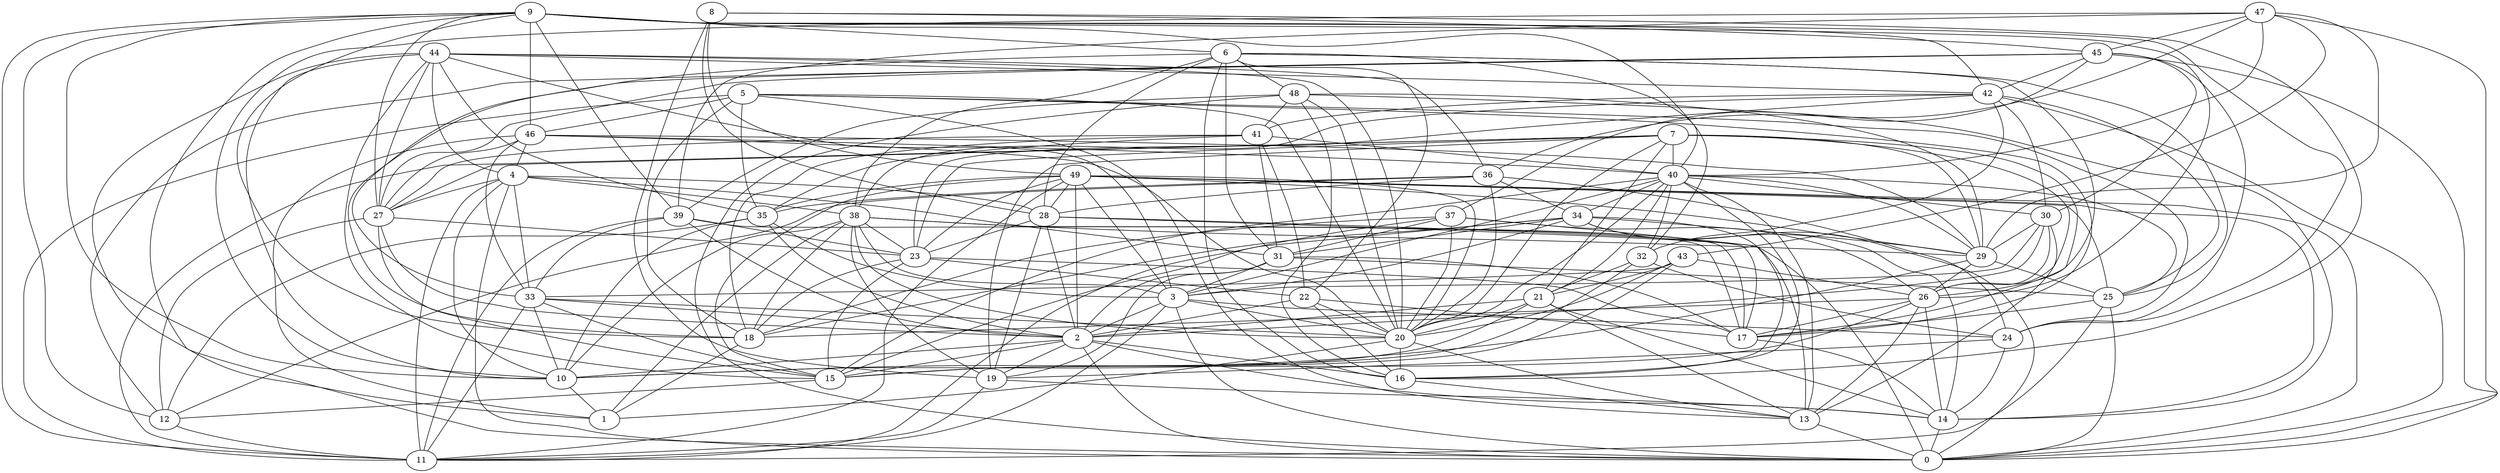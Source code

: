 digraph GG_graph {

subgraph G_graph {
edge [color = black]
"8" -> "19" [dir = none]
"8" -> "16" [dir = none]
"8" -> "49" [dir = none]
"13" -> "0" [dir = none]
"20" -> "1" [dir = none]
"20" -> "16" [dir = none]
"20" -> "13" [dir = none]
"5" -> "20" [dir = none]
"5" -> "35" [dir = none]
"5" -> "13" [dir = none]
"5" -> "46" [dir = none]
"5" -> "17" [dir = none]
"5" -> "11" [dir = none]
"36" -> "12" [dir = none]
"36" -> "28" [dir = none]
"36" -> "20" [dir = none]
"36" -> "34" [dir = none]
"34" -> "18" [dir = none]
"34" -> "3" [dir = none]
"34" -> "16" [dir = none]
"24" -> "19" [dir = none]
"22" -> "20" [dir = none]
"22" -> "16" [dir = none]
"22" -> "2" [dir = none]
"22" -> "17" [dir = none]
"39" -> "11" [dir = none]
"39" -> "23" [dir = none]
"39" -> "17" [dir = none]
"23" -> "17" [dir = none]
"21" -> "10" [dir = none]
"21" -> "14" [dir = none]
"43" -> "20" [dir = none]
"43" -> "33" [dir = none]
"43" -> "26" [dir = none]
"4" -> "0" [dir = none]
"4" -> "27" [dir = none]
"4" -> "31" [dir = none]
"4" -> "38" [dir = none]
"4" -> "33" [dir = none]
"32" -> "15" [dir = none]
"32" -> "24" [dir = none]
"32" -> "21" [dir = none]
"26" -> "18" [dir = none]
"37" -> "13" [dir = none]
"37" -> "18" [dir = none]
"37" -> "26" [dir = none]
"37" -> "31" [dir = none]
"37" -> "11" [dir = none]
"16" -> "13" [dir = none]
"47" -> "39" [dir = none]
"47" -> "10" [dir = none]
"47" -> "29" [dir = none]
"6" -> "32" [dir = none]
"6" -> "48" [dir = none]
"6" -> "31" [dir = none]
"6" -> "28" [dir = none]
"6" -> "38" [dir = none]
"6" -> "25" [dir = none]
"6" -> "22" [dir = none]
"30" -> "26" [dir = none]
"30" -> "2" [dir = none]
"3" -> "20" [dir = none]
"3" -> "11" [dir = none]
"3" -> "2" [dir = none]
"3" -> "0" [dir = none]
"45" -> "30" [dir = none]
"45" -> "42" [dir = none]
"45" -> "12" [dir = none]
"45" -> "27" [dir = none]
"45" -> "37" [dir = none]
"45" -> "24" [dir = none]
"27" -> "2" [dir = none]
"28" -> "17" [dir = none]
"28" -> "19" [dir = none]
"41" -> "40" [dir = none]
"41" -> "22" [dir = none]
"41" -> "31" [dir = none]
"41" -> "27" [dir = none]
"7" -> "23" [dir = none]
"7" -> "26" [dir = none]
"7" -> "19" [dir = none]
"7" -> "21" [dir = none]
"7" -> "40" [dir = none]
"7" -> "29" [dir = none]
"7" -> "27" [dir = none]
"10" -> "1" [dir = none]
"9" -> "39" [dir = none]
"9" -> "40" [dir = none]
"9" -> "42" [dir = none]
"9" -> "12" [dir = none]
"9" -> "11" [dir = none]
"9" -> "24" [dir = none]
"9" -> "26" [dir = none]
"44" -> "20" [dir = none]
"44" -> "3" [dir = none]
"44" -> "4" [dir = none]
"44" -> "27" [dir = none]
"44" -> "35" [dir = none]
"18" -> "1" [dir = none]
"48" -> "41" [dir = none]
"48" -> "0" [dir = none]
"48" -> "29" [dir = none]
"29" -> "26" [dir = none]
"29" -> "10" [dir = none]
"31" -> "25" [dir = none]
"31" -> "3" [dir = none]
"31" -> "17" [dir = none]
"31" -> "2" [dir = none]
"25" -> "17" [dir = none]
"2" -> "19" [dir = none]
"2" -> "0" [dir = none]
"2" -> "10" [dir = none]
"2" -> "16" [dir = none]
"42" -> "32" [dir = none]
"42" -> "23" [dir = none]
"49" -> "25" [dir = none]
"49" -> "28" [dir = none]
"49" -> "20" [dir = none]
"49" -> "14" [dir = none]
"49" -> "0" [dir = none]
"49" -> "29" [dir = none]
"49" -> "15" [dir = none]
"49" -> "23" [dir = none]
"49" -> "35" [dir = none]
"49" -> "2" [dir = none]
"40" -> "25" [dir = none]
"40" -> "3" [dir = none]
"40" -> "16" [dir = none]
"40" -> "20" [dir = none]
"40" -> "34" [dir = none]
"40" -> "15" [dir = none]
"40" -> "29" [dir = none]
"40" -> "13" [dir = none]
"40" -> "21" [dir = none]
"17" -> "14" [dir = none]
"46" -> "29" [dir = none]
"46" -> "33" [dir = none]
"46" -> "40" [dir = none]
"46" -> "20" [dir = none]
"46" -> "4" [dir = none]
"33" -> "15" [dir = none]
"33" -> "10" [dir = none]
"33" -> "11" [dir = none]
"38" -> "10" [dir = none]
"38" -> "1" [dir = none]
"38" -> "18" [dir = none]
"38" -> "23" [dir = none]
"42" -> "25" [dir = none]
"23" -> "18" [dir = none]
"26" -> "17" [dir = none]
"34" -> "14" [dir = none]
"31" -> "19" [dir = none]
"47" -> "40" [dir = none]
"48" -> "20" [dir = none]
"5" -> "18" [dir = none]
"4" -> "10" [dir = none]
"48" -> "16" [dir = none]
"28" -> "0" [dir = none]
"42" -> "30" [dir = none]
"38" -> "20" [dir = none]
"21" -> "13" [dir = none]
"33" -> "2" [dir = none]
"19" -> "11" [dir = none]
"6" -> "26" [dir = none]
"40" -> "32" [dir = none]
"38" -> "19" [dir = none]
"28" -> "23" [dir = none]
"7" -> "11" [dir = none]
"4" -> "28" [dir = none]
"41" -> "18" [dir = none]
"4" -> "11" [dir = none]
"8" -> "45" [dir = none]
"35" -> "2" [dir = none]
"42" -> "0" [dir = none]
"5" -> "24" [dir = none]
"24" -> "14" [dir = none]
"47" -> "0" [dir = none]
"39" -> "33" [dir = none]
"25" -> "11" [dir = none]
"9" -> "0" [dir = none]
"9" -> "46" [dir = none]
"21" -> "2" [dir = none]
"46" -> "1" [dir = none]
"35" -> "10" [dir = none]
"39" -> "2" [dir = none]
"26" -> "15" [dir = none]
"36" -> "24" [dir = none]
"45" -> "18" [dir = none]
"34" -> "15" [dir = none]
"35" -> "3" [dir = none]
"43" -> "21" [dir = none]
"21" -> "20" [dir = none]
"30" -> "3" [dir = none]
"30" -> "13" [dir = none]
"44" -> "42" [dir = none]
"26" -> "14" [dir = none]
"27" -> "23" [dir = none]
"3" -> "24" [dir = none]
"44" -> "1" [dir = none]
"23" -> "22" [dir = none]
"28" -> "2" [dir = none]
"34" -> "31" [dir = none]
"29" -> "25" [dir = none]
"34" -> "29" [dir = none]
"38" -> "3" [dir = none]
"27" -> "15" [dir = none]
"15" -> "12" [dir = none]
"6" -> "33" [dir = none]
"38" -> "29" [dir = none]
"42" -> "38" [dir = none]
"6" -> "16" [dir = none]
"44" -> "10" [dir = none]
"9" -> "18" [dir = none]
"14" -> "0" [dir = none]
"26" -> "13" [dir = none]
"35" -> "12" [dir = none]
"30" -> "29" [dir = none]
"2" -> "15" [dir = none]
"37" -> "20" [dir = none]
"9" -> "27" [dir = none]
"47" -> "45" [dir = none]
"34" -> "0" [dir = none]
"19" -> "14" [dir = none]
"12" -> "11" [dir = none]
"7" -> "20" [dir = none]
"33" -> "20" [dir = none]
"45" -> "0" [dir = none]
"43" -> "15" [dir = none]
"9" -> "10" [dir = none]
"44" -> "15" [dir = none]
"27" -> "12" [dir = none]
"38" -> "17" [dir = none]
"44" -> "36" [dir = none]
"48" -> "14" [dir = none]
"47" -> "36" [dir = none]
"9" -> "6" [dir = none]
"23" -> "15" [dir = none]
"2" -> "14" [dir = none]
"41" -> "35" [dir = none]
"8" -> "28" [dir = none]
"40" -> "30" [dir = none]
"25" -> "0" [dir = none]
"7" -> "17" [dir = none]
"36" -> "35" [dir = none]
"49" -> "11" [dir = none]
"42" -> "41" [dir = none]
"47" -> "43" [dir = none]
"49" -> "3" [dir = none]
"46" -> "27" [dir = none]
"48" -> "39" [dir = none]
}

}
